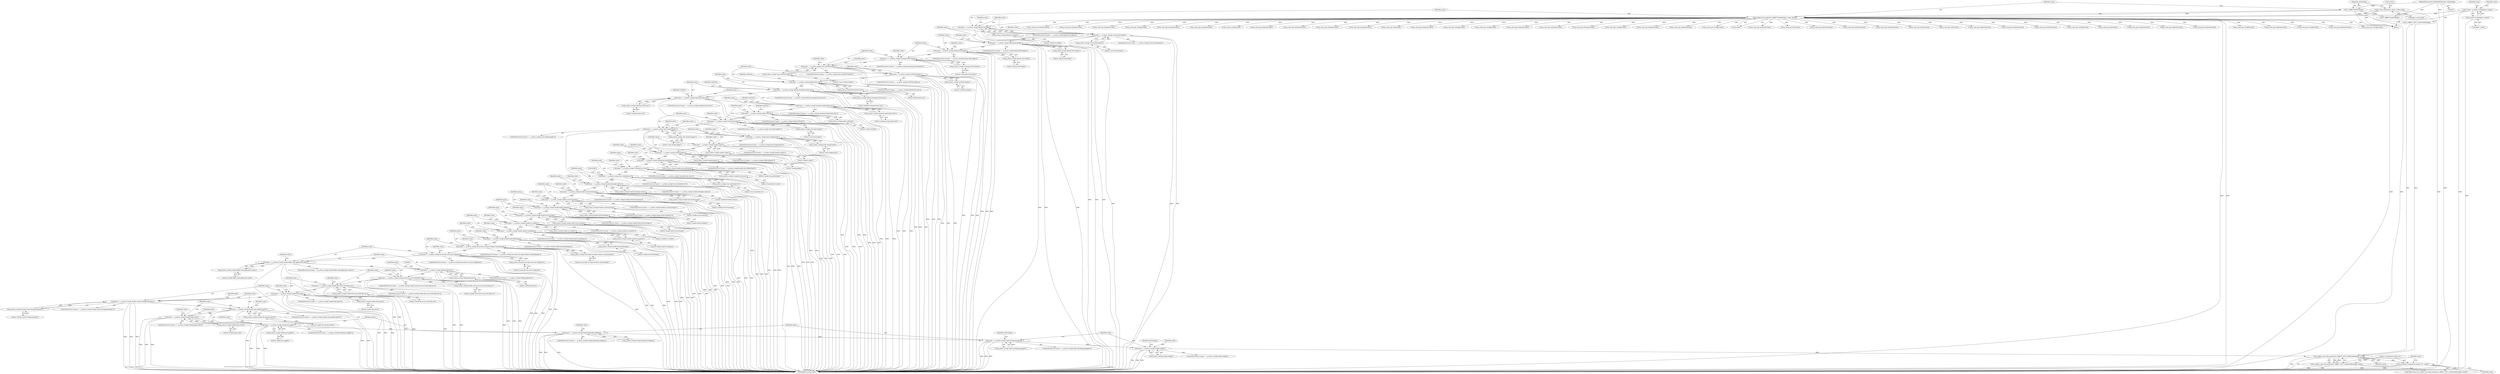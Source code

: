 digraph "0_Chrome_5a2de6455f565783c73e53eae2c8b953e7d48520@pointer" {
"1000533" [label="(Call,name == g_intern_string(\"enable-java-applet\"))"];
"1000523" [label="(Call,name == g_intern_string(\"enable-page-cache\"))"];
"1000513" [label="(Call,name == g_intern_string(\"enable-site-specific-quirks\"))"];
"1000495" [label="(Call,name == g_intern_string(\"tab-key-cycles-through-elements\"))"];
"1000485" [label="(Call,name == g_intern_string(\"enable-dom-paste\"))"];
"1000475" [label="(Call,name == g_intern_string(\"enable-file-access-from-file-uris\"))"];
"1000465" [label="(Call,name == g_intern_string(\"enable-universal-access-from-file-uris\"))"];
"1000453" [label="(Call,name == g_intern_string(\"editing-behavior\"))"];
"1000443" [label="(Call,name == g_intern_string(\"enable-offline-web-application-cache\"))"];
"1000433" [label="(Call,name == g_intern_string(\"javascript-can-access-clipboard\"))"];
"1000423" [label="(Call,name == g_intern_string(\"javascript-can-open-windows-automatically\"))"];
"1000413" [label="(Call,name == g_intern_string(\"enable-frame-flattening\"))"];
"1000403" [label="(Call,name == g_intern_string(\"enable-spatial-navigation\"))"];
"1000393" [label="(Call,name == g_intern_string(\"enable-xss-auditor\"))"];
"1000383" [label="(Call,name == g_intern_string(\"enable-html5-local-storage\"))"];
"1000372" [label="(Call,name == g_intern_string(\"enable-html5-database\"))"];
"1000362" [label="(Call,name == g_intern_string(\"enable-caret-browsing\"))"];
"1000352" [label="(Call,name == g_intern_string(\"enable-private-browsing\"))"];
"1000342" [label="(Call,name == g_intern_string(\"enable-developer-extras\"))"];
"1000330" [label="(Call,name == g_intern_string(\"user-stylesheet-uri\"))"];
"1000320" [label="(Call,name == g_intern_string(\"resizable-text-areas\"))"];
"1000310" [label="(Call,name == g_intern_string(\"enable-dns-prefetching\"))"];
"1000300" [label="(Call,name == g_intern_string(\"enable-plugins\"))"];
"1000290" [label="(Call,name == g_intern_string(\"enable-scripts\"))"];
"1000280" [label="(Call,name == g_intern_string(\"print-backgrounds\"))"];
"1000270" [label="(Call,name == g_intern_string(\"auto-shrink-images\"))"];
"1000260" [label="(Call,name == g_intern_string(\"auto-load-images\"))"];
"1000250" [label="(Call,name == g_intern_string(\"enforce-96-dpi\"))"];
"1000238" [label="(Call,name == g_intern_string(\"minimum-logical-font-size\"))"];
"1000226" [label="(Call,name == g_intern_string(\"minimum-font-size\"))"];
"1000214" [label="(Call,name == g_intern_string(\"default-monospace-font-size\"))"];
"1000202" [label="(Call,name == g_intern_string(\"default-font-size\"))"];
"1000192" [label="(Call,name == g_intern_string(\"serif-font-family\"))"];
"1000182" [label="(Call,name == g_intern_string(\"sans-serif-font-family\"))"];
"1000172" [label="(Call,name == g_intern_string(\"monospace-font-family\"))"];
"1000162" [label="(Call,name == g_intern_string(\"fantasy-font-family\"))"];
"1000152" [label="(Call,name == g_intern_string(\"default-font-family\"))"];
"1000142" [label="(Call,name == g_intern_string(\"cursive-font-family\"))"];
"1000132" [label="(Call,name == g_intern_string(\"default-encoding\"))"];
"1000125" [label="(Call,g_object_get_property(G_OBJECT(webSettings), name, &value))"];
"1000126" [label="(Call,G_OBJECT(webSettings))"];
"1000101" [label="(MethodParameterIn,WebKitWebSettings* webSettings)"];
"1000110" [label="(Call,* name = g_intern_string(pspec->name))"];
"1000112" [label="(Call,g_intern_string(pspec->name))"];
"1000119" [label="(Call,g_value_init(&value, pspec->value_type))"];
"1000134" [label="(Call,g_intern_string(\"default-encoding\"))"];
"1000144" [label="(Call,g_intern_string(\"cursive-font-family\"))"];
"1000154" [label="(Call,g_intern_string(\"default-font-family\"))"];
"1000164" [label="(Call,g_intern_string(\"fantasy-font-family\"))"];
"1000174" [label="(Call,g_intern_string(\"monospace-font-family\"))"];
"1000184" [label="(Call,g_intern_string(\"sans-serif-font-family\"))"];
"1000194" [label="(Call,g_intern_string(\"serif-font-family\"))"];
"1000204" [label="(Call,g_intern_string(\"default-font-size\"))"];
"1000216" [label="(Call,g_intern_string(\"default-monospace-font-size\"))"];
"1000228" [label="(Call,g_intern_string(\"minimum-font-size\"))"];
"1000240" [label="(Call,g_intern_string(\"minimum-logical-font-size\"))"];
"1000252" [label="(Call,g_intern_string(\"enforce-96-dpi\"))"];
"1000262" [label="(Call,g_intern_string(\"auto-load-images\"))"];
"1000272" [label="(Call,g_intern_string(\"auto-shrink-images\"))"];
"1000282" [label="(Call,g_intern_string(\"print-backgrounds\"))"];
"1000292" [label="(Call,g_intern_string(\"enable-scripts\"))"];
"1000302" [label="(Call,g_intern_string(\"enable-plugins\"))"];
"1000312" [label="(Call,g_intern_string(\"enable-dns-prefetching\"))"];
"1000322" [label="(Call,g_intern_string(\"resizable-text-areas\"))"];
"1000332" [label="(Call,g_intern_string(\"user-stylesheet-uri\"))"];
"1000344" [label="(Call,g_intern_string(\"enable-developer-extras\"))"];
"1000354" [label="(Call,g_intern_string(\"enable-private-browsing\"))"];
"1000364" [label="(Call,g_intern_string(\"enable-caret-browsing\"))"];
"1000374" [label="(Call,g_intern_string(\"enable-html5-database\"))"];
"1000385" [label="(Call,g_intern_string(\"enable-html5-local-storage\"))"];
"1000395" [label="(Call,g_intern_string(\"enable-xss-auditor\"))"];
"1000405" [label="(Call,g_intern_string(\"enable-spatial-navigation\"))"];
"1000415" [label="(Call,g_intern_string(\"enable-frame-flattening\"))"];
"1000425" [label="(Call,g_intern_string(\"javascript-can-open-windows-automatically\"))"];
"1000435" [label="(Call,g_intern_string(\"javascript-can-access-clipboard\"))"];
"1000445" [label="(Call,g_intern_string(\"enable-offline-web-application-cache\"))"];
"1000455" [label="(Call,g_intern_string(\"editing-behavior\"))"];
"1000467" [label="(Call,g_intern_string(\"enable-universal-access-from-file-uris\"))"];
"1000477" [label="(Call,g_intern_string(\"enable-file-access-from-file-uris\"))"];
"1000487" [label="(Call,g_intern_string(\"enable-dom-paste\"))"];
"1000497" [label="(Call,g_intern_string(\"tab-key-cycles-through-elements\"))"];
"1000515" [label="(Call,g_intern_string(\"enable-site-specific-quirks\"))"];
"1000525" [label="(Call,g_intern_string(\"enable-page-cache\"))"];
"1000535" [label="(Call,g_intern_string(\"enable-java-applet\"))"];
"1000543" [label="(Call,name == g_intern_string(\"enable-hyperlink-auditing\"))"];
"1000553" [label="(Call,name == g_intern_string(\"spell-checking-languages\"))"];
"1000581" [label="(Call,name == g_intern_string(\"enable-webgl\"))"];
"1000592" [label="(Call,g_object_class_find_property(G_OBJECT_GET_CLASS(webSettings), name))"];
"1000591" [label="(Call,!g_object_class_find_property(G_OBJECT_GET_CLASS(webSettings), name))"];
"1000596" [label="(Call,g_warning(\"Unexpected setting '%s'\", name))"];
"1000227" [label="(Identifier,name)"];
"1000204" [label="(Call,g_intern_string(\"default-font-size\"))"];
"1000133" [label="(Identifier,name)"];
"1000465" [label="(Call,name == g_intern_string(\"enable-universal-access-from-file-uris\"))"];
"1000400" [label="(Identifier,value)"];
"1000576" [label="(Call,g_value_get_string(&value))"];
"1000177" [label="(Call,g_value_get_string(&value))"];
"1000241" [label="(Literal,\"minimum-logical-font-size\")"];
"1000438" [label="(Call,g_value_get_boolean(&value))"];
"1000385" [label="(Call,g_intern_string(\"enable-html5-local-storage\"))"];
"1000388" [label="(Call,g_value_get_boolean(&value))"];
"1000226" [label="(Call,name == g_intern_string(\"minimum-font-size\"))"];
"1000359" [label="(Identifier,value)"];
"1000275" [label="(Call,g_value_get_boolean(&value))"];
"1000137" [label="(Call,g_value_get_string(&value))"];
"1000443" [label="(Call,name == g_intern_string(\"enable-offline-web-application-cache\"))"];
"1000523" [label="(Call,name == g_intern_string(\"enable-page-cache\"))"];
"1000279" [label="(ControlStructure,if (name == g_intern_string(\"print-backgrounds\")))"];
"1000277" [label="(Identifier,value)"];
"1000544" [label="(Identifier,name)"];
"1000420" [label="(Identifier,value)"];
"1000597" [label="(Literal,\"Unexpected setting '%s'\")"];
"1000134" [label="(Call,g_intern_string(\"default-encoding\"))"];
"1000252" [label="(Call,g_intern_string(\"enforce-96-dpi\"))"];
"1000367" [label="(Call,g_value_get_boolean(&value))"];
"1000118" [label="(Identifier,value)"];
"1000416" [label="(Literal,\"enable-frame-flattening\")"];
"1000203" [label="(Identifier,name)"];
"1000492" [label="(Identifier,value)"];
"1000406" [label="(Literal,\"enable-spatial-navigation\")"];
"1000536" [label="(Literal,\"enable-java-applet\")"];
"1000386" [label="(Literal,\"enable-html5-local-storage\")"];
"1000484" [label="(ControlStructure,if (name == g_intern_string(\"enable-dom-paste\")))"];
"1000552" [label="(ControlStructure,if (name == g_intern_string(\"spell-checking-languages\")))"];
"1000357" [label="(Call,g_value_get_boolean(&value))"];
"1000187" [label="(Call,g_value_get_string(&value))"];
"1000250" [label="(Call,name == g_intern_string(\"enforce-96-dpi\"))"];
"1000272" [label="(Call,g_intern_string(\"auto-shrink-images\"))"];
"1000369" [label="(Identifier,value)"];
"1000129" [label="(Call,&value)"];
"1000442" [label="(ControlStructure,if (name == g_intern_string(\"enable-offline-web-application-cache\")))"];
"1000283" [label="(Literal,\"print-backgrounds\")"];
"1000183" [label="(Identifier,name)"];
"1000127" [label="(Identifier,webSettings)"];
"1000364" [label="(Call,g_intern_string(\"enable-caret-browsing\"))"];
"1000472" [label="(Identifier,value)"];
"1000201" [label="(ControlStructure,if (name == g_intern_string(\"default-font-size\")))"];
"1000302" [label="(Call,g_intern_string(\"enable-plugins\"))"];
"1000428" [label="(Call,g_value_get_boolean(&value))"];
"1000498" [label="(Literal,\"tab-key-cycles-through-elements\")"];
"1000213" [label="(ControlStructure,if (name == g_intern_string(\"default-monospace-font-size\")))"];
"1000233" [label="(Call,g_value_get_int(&value))"];
"1000301" [label="(Identifier,name)"];
"1000405" [label="(Call,g_intern_string(\"enable-spatial-navigation\"))"];
"1000548" [label="(Call,g_value_get_boolean(&value))"];
"1000135" [label="(Literal,\"default-encoding\")"];
"1000375" [label="(Literal,\"enable-html5-database\")"];
"1000432" [label="(ControlStructure,if (name == g_intern_string(\"javascript-can-access-clipboard\")))"];
"1000332" [label="(Call,g_intern_string(\"user-stylesheet-uri\"))"];
"1000260" [label="(Call,name == g_intern_string(\"auto-load-images\"))"];
"1000139" [label="(Identifier,value)"];
"1000553" [label="(Call,name == g_intern_string(\"spell-checking-languages\"))"];
"1000371" [label="(ControlStructure,if (name == g_intern_string(\"enable-html5-database\")))"];
"1000175" [label="(Literal,\"monospace-font-family\")"];
"1000497" [label="(Call,g_intern_string(\"tab-key-cycles-through-elements\"))"];
"1000362" [label="(Call,name == g_intern_string(\"enable-caret-browsing\"))"];
"1000456" [label="(Literal,\"editing-behavior\")"];
"1000312" [label="(Call,g_intern_string(\"enable-dns-prefetching\"))"];
"1000450" [label="(Identifier,value)"];
"1000297" [label="(Identifier,value)"];
"1000132" [label="(Call,name == g_intern_string(\"default-encoding\"))"];
"1000325" [label="(Call,g_value_get_boolean(&value))"];
"1000434" [label="(Identifier,name)"];
"1000225" [label="(ControlStructure,if (name == g_intern_string(\"minimum-font-size\")))"];
"1000470" [label="(Call,g_value_get_boolean(&value))"];
"1000172" [label="(Call,name == g_intern_string(\"monospace-font-family\"))"];
"1000355" [label="(Literal,\"enable-private-browsing\")"];
"1000426" [label="(Literal,\"javascript-can-open-windows-automatically\")"];
"1000404" [label="(Identifier,name)"];
"1000486" [label="(Identifier,name)"];
"1000322" [label="(Call,g_intern_string(\"resizable-text-areas\"))"];
"1000181" [label="(ControlStructure,if (name == g_intern_string(\"sans-serif-font-family\")))"];
"1000270" [label="(Call,name == g_intern_string(\"auto-shrink-images\"))"];
"1000179" [label="(Identifier,value)"];
"1000131" [label="(ControlStructure,if (name == g_intern_string(\"default-encoding\")))"];
"1000185" [label="(Literal,\"sans-serif-font-family\")"];
"1000199" [label="(Identifier,value)"];
"1000594" [label="(Identifier,webSettings)"];
"1000423" [label="(Call,name == g_intern_string(\"javascript-can-open-windows-automatically\"))"];
"1000460" [label="(Call,g_value_get_enum(&value))"];
"1000165" [label="(Literal,\"fantasy-font-family\")"];
"1000209" [label="(Call,g_value_get_int(&value))"];
"1000560" [label="(Call,G_OBJECT(webSettings))"];
"1000361" [label="(ControlStructure,if (name == g_intern_string(\"enable-caret-browsing\")))"];
"1000520" [label="(Identifier,value)"];
"1000173" [label="(Identifier,name)"];
"1000330" [label="(Call,name == g_intern_string(\"user-stylesheet-uri\"))"];
"1000299" [label="(ControlStructure,if (name == g_intern_string(\"enable-plugins\")))"];
"1000496" [label="(Identifier,name)"];
"1000194" [label="(Call,g_intern_string(\"serif-font-family\"))"];
"1000336" [label="(Call,KURL())"];
"1000526" [label="(Literal,\"enable-page-cache\")"];
"1000596" [label="(Call,g_warning(\"Unexpected setting '%s'\", name))"];
"1000265" [label="(Call,g_value_get_boolean(&value))"];
"1000592" [label="(Call,g_object_class_find_property(G_OBJECT_GET_CLASS(webSettings), name))"];
"1000524" [label="(Identifier,name)"];
"1000329" [label="(ControlStructure,if (name == g_intern_string(\"user-stylesheet-uri\")))"];
"1000554" [label="(Identifier,name)"];
"1000542" [label="(ControlStructure,if (name == g_intern_string(\"enable-hyperlink-auditing\")))"];
"1000480" [label="(Call,g_value_get_boolean(&value))"];
"1000152" [label="(Call,name == g_intern_string(\"default-font-family\"))"];
"1000253" [label="(Literal,\"enforce-96-dpi\")"];
"1000513" [label="(Call,name == g_intern_string(\"enable-site-specific-quirks\"))"];
"1000424" [label="(Identifier,name)"];
"1000433" [label="(Call,name == g_intern_string(\"javascript-can-access-clipboard\"))"];
"1000119" [label="(Call,g_value_init(&value, pspec->value_type))"];
"1000333" [label="(Literal,\"user-stylesheet-uri\")"];
"1000159" [label="(Identifier,value)"];
"1000191" [label="(ControlStructure,if (name == g_intern_string(\"serif-font-family\")))"];
"1000261" [label="(Identifier,name)"];
"1000120" [label="(Call,&value)"];
"1000162" [label="(Call,name == g_intern_string(\"fantasy-font-family\"))"];
"1000595" [label="(Identifier,name)"];
"1000327" [label="(Identifier,value)"];
"1000485" [label="(Call,name == g_intern_string(\"enable-dom-paste\"))"];
"1000418" [label="(Call,g_value_get_boolean(&value))"];
"1000157" [label="(Call,g_value_get_string(&value))"];
"1000415" [label="(Call,g_intern_string(\"enable-frame-flattening\"))"];
"1000392" [label="(ControlStructure,if (name == g_intern_string(\"enable-xss-auditor\")))"];
"1000341" [label="(ControlStructure,if (name == g_intern_string(\"enable-developer-extras\")))"];
"1000410" [label="(Identifier,value)"];
"1000144" [label="(Call,g_intern_string(\"cursive-font-family\"))"];
"1000217" [label="(Literal,\"default-monospace-font-size\")"];
"1000229" [label="(Literal,\"minimum-font-size\")"];
"1000259" [label="(ControlStructure,if (name == g_intern_string(\"auto-load-images\")))"];
"1000345" [label="(Literal,\"enable-developer-extras\")"];
"1000550" [label="(Identifier,value)"];
"1000588" [label="(Identifier,value)"];
"1000189" [label="(Identifier,value)"];
"1000555" [label="(Call,g_intern_string(\"spell-checking-languages\"))"];
"1000382" [label="(ControlStructure,if (name == g_intern_string(\"enable-html5-local-storage\")))"];
"1000384" [label="(Identifier,name)"];
"1000323" [label="(Literal,\"resizable-text-areas\")"];
"1000352" [label="(Call,name == g_intern_string(\"enable-private-browsing\"))"];
"1000245" [label="(Call,g_value_get_int(&value))"];
"1000446" [label="(Literal,\"enable-offline-web-application-cache\")"];
"1000282" [label="(Call,g_intern_string(\"print-backgrounds\"))"];
"1000228" [label="(Call,g_intern_string(\"minimum-font-size\"))"];
"1000530" [label="(Identifier,value)"];
"1000153" [label="(Identifier,name)"];
"1000300" [label="(Call,name == g_intern_string(\"enable-plugins\"))"];
"1000287" [label="(Identifier,value)"];
"1000303" [label="(Literal,\"enable-plugins\")"];
"1000412" [label="(ControlStructure,if (name == g_intern_string(\"enable-frame-flattening\")))"];
"1000232" [label="(Identifier,webView)"];
"1000543" [label="(Call,name == g_intern_string(\"enable-hyperlink-auditing\"))"];
"1000154" [label="(Call,g_intern_string(\"default-font-family\"))"];
"1000396" [label="(Literal,\"enable-xss-auditor\")"];
"1000561" [label="(Identifier,webSettings)"];
"1000448" [label="(Call,g_value_get_boolean(&value))"];
"1000305" [label="(Call,g_value_get_boolean(&value))"];
"1000216" [label="(Call,g_intern_string(\"default-monospace-font-size\"))"];
"1000474" [label="(ControlStructure,if (name == g_intern_string(\"enable-file-access-from-file-uris\")))"];
"1000444" [label="(Identifier,name)"];
"1000393" [label="(Call,name == g_intern_string(\"enable-xss-auditor\"))"];
"1000586" [label="(Call,g_value_get_boolean(&value))"];
"1000582" [label="(Identifier,name)"];
"1000540" [label="(Identifier,value)"];
"1000104" [label="(Block,)"];
"1000151" [label="(ControlStructure,if (name == g_intern_string(\"default-font-family\")))"];
"1000169" [label="(Identifier,value)"];
"1000263" [label="(Literal,\"auto-load-images\")"];
"1000143" [label="(Identifier,name)"];
"1000161" [label="(ControlStructure,if (name == g_intern_string(\"fantasy-font-family\")))"];
"1000532" [label="(ControlStructure,if (name == g_intern_string(\"enable-java-applet\")))"];
"1000452" [label="(ControlStructure,if (name == g_intern_string(\"editing-behavior\")))"];
"1000440" [label="(Identifier,value)"];
"1000267" [label="(Identifier,value)"];
"1000455" [label="(Call,g_intern_string(\"editing-behavior\"))"];
"1000488" [label="(Literal,\"enable-dom-paste\")"];
"1000535" [label="(Call,g_intern_string(\"enable-java-applet\"))"];
"1000476" [label="(Identifier,name)"];
"1000291" [label="(Identifier,name)"];
"1000285" [label="(Call,g_value_get_boolean(&value))"];
"1000141" [label="(ControlStructure,if (name == g_intern_string(\"cursive-font-family\")))"];
"1000184" [label="(Call,g_intern_string(\"sans-serif-font-family\"))"];
"1000525" [label="(Call,g_intern_string(\"enable-page-cache\"))"];
"1000435" [label="(Call,g_intern_string(\"javascript-can-access-clipboard\"))"];
"1000383" [label="(Call,name == g_intern_string(\"enable-html5-local-storage\"))"];
"1000342" [label="(Call,name == g_intern_string(\"enable-developer-extras\"))"];
"1000343" [label="(Identifier,name)"];
"1000309" [label="(ControlStructure,if (name == g_intern_string(\"enable-dns-prefetching\")))"];
"1000155" [label="(Literal,\"default-font-family\")"];
"1000195" [label="(Literal,\"serif-font-family\")"];
"1000583" [label="(Call,g_intern_string(\"enable-webgl\"))"];
"1000380" [label="(Identifier,value)"];
"1000534" [label="(Identifier,name)"];
"1000337" [label="(Call,g_value_get_string(&value))"];
"1000292" [label="(Call,g_intern_string(\"enable-scripts\"))"];
"1000142" [label="(Call,name == g_intern_string(\"cursive-font-family\"))"];
"1000110" [label="(Call,* name = g_intern_string(pspec->name))"];
"1000269" [label="(ControlStructure,if (name == g_intern_string(\"auto-shrink-images\")))"];
"1000315" [label="(Call,g_value_get_boolean(&value))"];
"1000344" [label="(Call,g_intern_string(\"enable-developer-extras\"))"];
"1000240" [label="(Call,g_intern_string(\"minimum-logical-font-size\"))"];
"1000475" [label="(Call,name == g_intern_string(\"enable-file-access-from-file-uris\"))"];
"1000126" [label="(Call,G_OBJECT(webSettings))"];
"1000197" [label="(Call,g_value_get_string(&value))"];
"1000374" [label="(Call,g_intern_string(\"enable-html5-database\"))"];
"1000468" [label="(Literal,\"enable-universal-access-from-file-uris\")"];
"1000363" [label="(Identifier,name)"];
"1000244" [label="(Identifier,webView)"];
"1000478" [label="(Literal,\"enable-file-access-from-file-uris\")"];
"1000351" [label="(ControlStructure,if (name == g_intern_string(\"enable-private-browsing\")))"];
"1000290" [label="(Call,name == g_intern_string(\"enable-scripts\"))"];
"1000112" [label="(Call,g_intern_string(pspec->name))"];
"1000101" [label="(MethodParameterIn,WebKitWebSettings* webSettings)"];
"1000494" [label="(ControlStructure,if (name == g_intern_string(\"tab-key-cycles-through-elements\")))"];
"1000522" [label="(ControlStructure,if (name == g_intern_string(\"enable-page-cache\")))"];
"1000490" [label="(Call,g_value_get_boolean(&value))"];
"1000516" [label="(Literal,\"enable-site-specific-quirks\")"];
"1000518" [label="(Call,g_value_get_boolean(&value))"];
"1000502" [label="(Identifier,page)"];
"1000349" [label="(Identifier,value)"];
"1000271" [label="(Identifier,name)"];
"1000238" [label="(Call,name == g_intern_string(\"minimum-logical-font-size\"))"];
"1000163" [label="(Identifier,name)"];
"1000149" [label="(Identifier,value)"];
"1000538" [label="(Call,g_value_get_boolean(&value))"];
"1000293" [label="(Literal,\"enable-scripts\")"];
"1000445" [label="(Call,g_intern_string(\"enable-offline-web-application-cache\"))"];
"1000545" [label="(Call,g_intern_string(\"enable-hyperlink-auditing\"))"];
"1000365" [label="(Literal,\"enable-caret-browsing\")"];
"1000122" [label="(Call,pspec->value_type)"];
"1000467" [label="(Call,g_intern_string(\"enable-universal-access-from-file-uris\"))"];
"1000495" [label="(Call,name == g_intern_string(\"tab-key-cycles-through-elements\"))"];
"1000394" [label="(Identifier,name)"];
"1000147" [label="(Call,g_value_get_string(&value))"];
"1000602" [label="(MethodReturn,static void)"];
"1000193" [label="(Identifier,name)"];
"1000591" [label="(Call,!g_object_class_find_property(G_OBJECT_GET_CLASS(webSettings), name))"];
"1000590" [label="(ControlStructure,if (!g_object_class_find_property(G_OBJECT_GET_CLASS(webSettings), name)))"];
"1000512" [label="(ControlStructure,if (name == g_intern_string(\"enable-site-specific-quirks\")))"];
"1000320" [label="(Call,name == g_intern_string(\"resizable-text-areas\"))"];
"1000414" [label="(Identifier,name)"];
"1000262" [label="(Call,g_intern_string(\"auto-load-images\"))"];
"1000347" [label="(Call,g_value_get_boolean(&value))"];
"1000464" [label="(ControlStructure,if (name == g_intern_string(\"enable-universal-access-from-file-uris\")))"];
"1000580" [label="(ControlStructure,if (name == g_intern_string(\"enable-webgl\")))"];
"1000192" [label="(Call,name == g_intern_string(\"serif-font-family\"))"];
"1000289" [label="(ControlStructure,if (name == g_intern_string(\"enable-scripts\")))"];
"1000239" [label="(Identifier,name)"];
"1000477" [label="(Call,g_intern_string(\"enable-file-access-from-file-uris\"))"];
"1000280" [label="(Call,name == g_intern_string(\"print-backgrounds\"))"];
"1000128" [label="(Identifier,name)"];
"1000378" [label="(Call,g_value_get_boolean(&value))"];
"1000599" [label="(Call,g_value_unset(&value))"];
"1000321" [label="(Identifier,name)"];
"1000372" [label="(Call,name == g_intern_string(\"enable-html5-database\"))"];
"1000598" [label="(Identifier,name)"];
"1000220" [label="(Identifier,webView)"];
"1000454" [label="(Identifier,name)"];
"1000313" [label="(Literal,\"enable-dns-prefetching\")"];
"1000436" [label="(Literal,\"javascript-can-access-clipboard\")"];
"1000581" [label="(Call,name == g_intern_string(\"enable-webgl\"))"];
"1000390" [label="(Identifier,value)"];
"1000295" [label="(Call,g_value_get_boolean(&value))"];
"1000125" [label="(Call,g_object_get_property(G_OBJECT(webSettings), name, &value))"];
"1000354" [label="(Call,g_intern_string(\"enable-private-browsing\"))"];
"1000182" [label="(Call,name == g_intern_string(\"sans-serif-font-family\"))"];
"1000174" [label="(Call,g_intern_string(\"monospace-font-family\"))"];
"1000514" [label="(Identifier,name)"];
"1000164" [label="(Call,g_intern_string(\"fantasy-font-family\"))"];
"1000251" [label="(Identifier,name)"];
"1000508" [label="(Call,g_value_get_boolean(&value))"];
"1000453" [label="(Call,name == g_intern_string(\"editing-behavior\"))"];
"1000256" [label="(Identifier,webView)"];
"1000145" [label="(Literal,\"cursive-font-family\")"];
"1000171" [label="(ControlStructure,if (name == g_intern_string(\"monospace-font-family\")))"];
"1000408" [label="(Call,g_value_get_boolean(&value))"];
"1000311" [label="(Identifier,name)"];
"1000395" [label="(Call,g_intern_string(\"enable-xss-auditor\"))"];
"1000214" [label="(Call,name == g_intern_string(\"default-monospace-font-size\"))"];
"1000281" [label="(Identifier,name)"];
"1000205" [label="(Literal,\"default-font-size\")"];
"1000402" [label="(ControlStructure,if (name == g_intern_string(\"enable-spatial-navigation\")))"];
"1000601" [label="(Identifier,value)"];
"1000487" [label="(Call,g_intern_string(\"enable-dom-paste\"))"];
"1000466" [label="(Identifier,name)"];
"1000515" [label="(Call,g_intern_string(\"enable-site-specific-quirks\"))"];
"1000249" [label="(ControlStructure,if (name == g_intern_string(\"enforce-96-dpi\")))"];
"1000593" [label="(Call,G_OBJECT_GET_CLASS(webSettings))"];
"1000413" [label="(Call,name == g_intern_string(\"enable-frame-flattening\"))"];
"1000273" [label="(Literal,\"auto-shrink-images\")"];
"1000528" [label="(Call,g_value_get_boolean(&value))"];
"1000111" [label="(Identifier,name)"];
"1000425" [label="(Call,g_intern_string(\"javascript-can-open-windows-automatically\"))"];
"1000221" [label="(Call,g_value_get_int(&value))"];
"1000373" [label="(Identifier,name)"];
"1000215" [label="(Identifier,name)"];
"1000237" [label="(ControlStructure,if (name == g_intern_string(\"minimum-logical-font-size\")))"];
"1000331" [label="(Identifier,name)"];
"1000482" [label="(Identifier,value)"];
"1000319" [label="(ControlStructure,if (name == g_intern_string(\"resizable-text-areas\")))"];
"1000113" [label="(Call,pspec->name)"];
"1000430" [label="(Identifier,value)"];
"1000398" [label="(Call,g_value_get_boolean(&value))"];
"1000317" [label="(Identifier,value)"];
"1000422" [label="(ControlStructure,if (name == g_intern_string(\"javascript-can-open-windows-automatically\")))"];
"1000208" [label="(Identifier,webView)"];
"1000353" [label="(Identifier,name)"];
"1000307" [label="(Identifier,value)"];
"1000202" [label="(Call,name == g_intern_string(\"default-font-size\"))"];
"1000167" [label="(Call,g_value_get_string(&value))"];
"1000403" [label="(Call,name == g_intern_string(\"enable-spatial-navigation\"))"];
"1000310" [label="(Call,name == g_intern_string(\"enable-dns-prefetching\"))"];
"1000533" [label="(Call,name == g_intern_string(\"enable-java-applet\"))"];
"1000533" -> "1000532"  [label="AST: "];
"1000533" -> "1000535"  [label="CFG: "];
"1000534" -> "1000533"  [label="AST: "];
"1000535" -> "1000533"  [label="AST: "];
"1000540" -> "1000533"  [label="CFG: "];
"1000544" -> "1000533"  [label="CFG: "];
"1000533" -> "1000602"  [label="DDG: "];
"1000533" -> "1000602"  [label="DDG: "];
"1000533" -> "1000602"  [label="DDG: "];
"1000523" -> "1000533"  [label="DDG: "];
"1000535" -> "1000533"  [label="DDG: "];
"1000533" -> "1000543"  [label="DDG: "];
"1000523" -> "1000522"  [label="AST: "];
"1000523" -> "1000525"  [label="CFG: "];
"1000524" -> "1000523"  [label="AST: "];
"1000525" -> "1000523"  [label="AST: "];
"1000530" -> "1000523"  [label="CFG: "];
"1000534" -> "1000523"  [label="CFG: "];
"1000523" -> "1000602"  [label="DDG: "];
"1000523" -> "1000602"  [label="DDG: "];
"1000523" -> "1000602"  [label="DDG: "];
"1000513" -> "1000523"  [label="DDG: "];
"1000525" -> "1000523"  [label="DDG: "];
"1000513" -> "1000512"  [label="AST: "];
"1000513" -> "1000515"  [label="CFG: "];
"1000514" -> "1000513"  [label="AST: "];
"1000515" -> "1000513"  [label="AST: "];
"1000520" -> "1000513"  [label="CFG: "];
"1000524" -> "1000513"  [label="CFG: "];
"1000513" -> "1000602"  [label="DDG: "];
"1000513" -> "1000602"  [label="DDG: "];
"1000513" -> "1000602"  [label="DDG: "];
"1000495" -> "1000513"  [label="DDG: "];
"1000515" -> "1000513"  [label="DDG: "];
"1000495" -> "1000494"  [label="AST: "];
"1000495" -> "1000497"  [label="CFG: "];
"1000496" -> "1000495"  [label="AST: "];
"1000497" -> "1000495"  [label="AST: "];
"1000502" -> "1000495"  [label="CFG: "];
"1000514" -> "1000495"  [label="CFG: "];
"1000495" -> "1000602"  [label="DDG: "];
"1000495" -> "1000602"  [label="DDG: "];
"1000495" -> "1000602"  [label="DDG: "];
"1000485" -> "1000495"  [label="DDG: "];
"1000497" -> "1000495"  [label="DDG: "];
"1000485" -> "1000484"  [label="AST: "];
"1000485" -> "1000487"  [label="CFG: "];
"1000486" -> "1000485"  [label="AST: "];
"1000487" -> "1000485"  [label="AST: "];
"1000492" -> "1000485"  [label="CFG: "];
"1000496" -> "1000485"  [label="CFG: "];
"1000485" -> "1000602"  [label="DDG: "];
"1000485" -> "1000602"  [label="DDG: "];
"1000485" -> "1000602"  [label="DDG: "];
"1000475" -> "1000485"  [label="DDG: "];
"1000487" -> "1000485"  [label="DDG: "];
"1000475" -> "1000474"  [label="AST: "];
"1000475" -> "1000477"  [label="CFG: "];
"1000476" -> "1000475"  [label="AST: "];
"1000477" -> "1000475"  [label="AST: "];
"1000482" -> "1000475"  [label="CFG: "];
"1000486" -> "1000475"  [label="CFG: "];
"1000475" -> "1000602"  [label="DDG: "];
"1000475" -> "1000602"  [label="DDG: "];
"1000475" -> "1000602"  [label="DDG: "];
"1000465" -> "1000475"  [label="DDG: "];
"1000477" -> "1000475"  [label="DDG: "];
"1000465" -> "1000464"  [label="AST: "];
"1000465" -> "1000467"  [label="CFG: "];
"1000466" -> "1000465"  [label="AST: "];
"1000467" -> "1000465"  [label="AST: "];
"1000472" -> "1000465"  [label="CFG: "];
"1000476" -> "1000465"  [label="CFG: "];
"1000465" -> "1000602"  [label="DDG: "];
"1000465" -> "1000602"  [label="DDG: "];
"1000465" -> "1000602"  [label="DDG: "];
"1000453" -> "1000465"  [label="DDG: "];
"1000467" -> "1000465"  [label="DDG: "];
"1000453" -> "1000452"  [label="AST: "];
"1000453" -> "1000455"  [label="CFG: "];
"1000454" -> "1000453"  [label="AST: "];
"1000455" -> "1000453"  [label="AST: "];
"1000459" -> "1000453"  [label="CFG: "];
"1000466" -> "1000453"  [label="CFG: "];
"1000453" -> "1000602"  [label="DDG: "];
"1000453" -> "1000602"  [label="DDG: "];
"1000453" -> "1000602"  [label="DDG: "];
"1000443" -> "1000453"  [label="DDG: "];
"1000455" -> "1000453"  [label="DDG: "];
"1000443" -> "1000442"  [label="AST: "];
"1000443" -> "1000445"  [label="CFG: "];
"1000444" -> "1000443"  [label="AST: "];
"1000445" -> "1000443"  [label="AST: "];
"1000450" -> "1000443"  [label="CFG: "];
"1000454" -> "1000443"  [label="CFG: "];
"1000443" -> "1000602"  [label="DDG: "];
"1000443" -> "1000602"  [label="DDG: "];
"1000443" -> "1000602"  [label="DDG: "];
"1000433" -> "1000443"  [label="DDG: "];
"1000445" -> "1000443"  [label="DDG: "];
"1000433" -> "1000432"  [label="AST: "];
"1000433" -> "1000435"  [label="CFG: "];
"1000434" -> "1000433"  [label="AST: "];
"1000435" -> "1000433"  [label="AST: "];
"1000440" -> "1000433"  [label="CFG: "];
"1000444" -> "1000433"  [label="CFG: "];
"1000433" -> "1000602"  [label="DDG: "];
"1000433" -> "1000602"  [label="DDG: "];
"1000433" -> "1000602"  [label="DDG: "];
"1000423" -> "1000433"  [label="DDG: "];
"1000435" -> "1000433"  [label="DDG: "];
"1000423" -> "1000422"  [label="AST: "];
"1000423" -> "1000425"  [label="CFG: "];
"1000424" -> "1000423"  [label="AST: "];
"1000425" -> "1000423"  [label="AST: "];
"1000430" -> "1000423"  [label="CFG: "];
"1000434" -> "1000423"  [label="CFG: "];
"1000423" -> "1000602"  [label="DDG: "];
"1000423" -> "1000602"  [label="DDG: "];
"1000423" -> "1000602"  [label="DDG: "];
"1000413" -> "1000423"  [label="DDG: "];
"1000425" -> "1000423"  [label="DDG: "];
"1000413" -> "1000412"  [label="AST: "];
"1000413" -> "1000415"  [label="CFG: "];
"1000414" -> "1000413"  [label="AST: "];
"1000415" -> "1000413"  [label="AST: "];
"1000420" -> "1000413"  [label="CFG: "];
"1000424" -> "1000413"  [label="CFG: "];
"1000413" -> "1000602"  [label="DDG: "];
"1000413" -> "1000602"  [label="DDG: "];
"1000413" -> "1000602"  [label="DDG: "];
"1000403" -> "1000413"  [label="DDG: "];
"1000415" -> "1000413"  [label="DDG: "];
"1000403" -> "1000402"  [label="AST: "];
"1000403" -> "1000405"  [label="CFG: "];
"1000404" -> "1000403"  [label="AST: "];
"1000405" -> "1000403"  [label="AST: "];
"1000410" -> "1000403"  [label="CFG: "];
"1000414" -> "1000403"  [label="CFG: "];
"1000403" -> "1000602"  [label="DDG: "];
"1000403" -> "1000602"  [label="DDG: "];
"1000403" -> "1000602"  [label="DDG: "];
"1000393" -> "1000403"  [label="DDG: "];
"1000405" -> "1000403"  [label="DDG: "];
"1000393" -> "1000392"  [label="AST: "];
"1000393" -> "1000395"  [label="CFG: "];
"1000394" -> "1000393"  [label="AST: "];
"1000395" -> "1000393"  [label="AST: "];
"1000400" -> "1000393"  [label="CFG: "];
"1000404" -> "1000393"  [label="CFG: "];
"1000393" -> "1000602"  [label="DDG: "];
"1000393" -> "1000602"  [label="DDG: "];
"1000393" -> "1000602"  [label="DDG: "];
"1000383" -> "1000393"  [label="DDG: "];
"1000395" -> "1000393"  [label="DDG: "];
"1000383" -> "1000382"  [label="AST: "];
"1000383" -> "1000385"  [label="CFG: "];
"1000384" -> "1000383"  [label="AST: "];
"1000385" -> "1000383"  [label="AST: "];
"1000390" -> "1000383"  [label="CFG: "];
"1000394" -> "1000383"  [label="CFG: "];
"1000383" -> "1000602"  [label="DDG: "];
"1000383" -> "1000602"  [label="DDG: "];
"1000383" -> "1000602"  [label="DDG: "];
"1000372" -> "1000383"  [label="DDG: "];
"1000385" -> "1000383"  [label="DDG: "];
"1000372" -> "1000371"  [label="AST: "];
"1000372" -> "1000374"  [label="CFG: "];
"1000373" -> "1000372"  [label="AST: "];
"1000374" -> "1000372"  [label="AST: "];
"1000380" -> "1000372"  [label="CFG: "];
"1000384" -> "1000372"  [label="CFG: "];
"1000372" -> "1000602"  [label="DDG: "];
"1000372" -> "1000602"  [label="DDG: "];
"1000372" -> "1000602"  [label="DDG: "];
"1000362" -> "1000372"  [label="DDG: "];
"1000374" -> "1000372"  [label="DDG: "];
"1000362" -> "1000361"  [label="AST: "];
"1000362" -> "1000364"  [label="CFG: "];
"1000363" -> "1000362"  [label="AST: "];
"1000364" -> "1000362"  [label="AST: "];
"1000369" -> "1000362"  [label="CFG: "];
"1000373" -> "1000362"  [label="CFG: "];
"1000362" -> "1000602"  [label="DDG: "];
"1000362" -> "1000602"  [label="DDG: "];
"1000362" -> "1000602"  [label="DDG: "];
"1000352" -> "1000362"  [label="DDG: "];
"1000364" -> "1000362"  [label="DDG: "];
"1000352" -> "1000351"  [label="AST: "];
"1000352" -> "1000354"  [label="CFG: "];
"1000353" -> "1000352"  [label="AST: "];
"1000354" -> "1000352"  [label="AST: "];
"1000359" -> "1000352"  [label="CFG: "];
"1000363" -> "1000352"  [label="CFG: "];
"1000352" -> "1000602"  [label="DDG: "];
"1000352" -> "1000602"  [label="DDG: "];
"1000352" -> "1000602"  [label="DDG: "];
"1000342" -> "1000352"  [label="DDG: "];
"1000354" -> "1000352"  [label="DDG: "];
"1000342" -> "1000341"  [label="AST: "];
"1000342" -> "1000344"  [label="CFG: "];
"1000343" -> "1000342"  [label="AST: "];
"1000344" -> "1000342"  [label="AST: "];
"1000349" -> "1000342"  [label="CFG: "];
"1000353" -> "1000342"  [label="CFG: "];
"1000342" -> "1000602"  [label="DDG: "];
"1000342" -> "1000602"  [label="DDG: "];
"1000342" -> "1000602"  [label="DDG: "];
"1000330" -> "1000342"  [label="DDG: "];
"1000344" -> "1000342"  [label="DDG: "];
"1000330" -> "1000329"  [label="AST: "];
"1000330" -> "1000332"  [label="CFG: "];
"1000331" -> "1000330"  [label="AST: "];
"1000332" -> "1000330"  [label="AST: "];
"1000336" -> "1000330"  [label="CFG: "];
"1000343" -> "1000330"  [label="CFG: "];
"1000330" -> "1000602"  [label="DDG: "];
"1000330" -> "1000602"  [label="DDG: "];
"1000330" -> "1000602"  [label="DDG: "];
"1000320" -> "1000330"  [label="DDG: "];
"1000332" -> "1000330"  [label="DDG: "];
"1000320" -> "1000319"  [label="AST: "];
"1000320" -> "1000322"  [label="CFG: "];
"1000321" -> "1000320"  [label="AST: "];
"1000322" -> "1000320"  [label="AST: "];
"1000327" -> "1000320"  [label="CFG: "];
"1000331" -> "1000320"  [label="CFG: "];
"1000320" -> "1000602"  [label="DDG: "];
"1000320" -> "1000602"  [label="DDG: "];
"1000320" -> "1000602"  [label="DDG: "];
"1000310" -> "1000320"  [label="DDG: "];
"1000322" -> "1000320"  [label="DDG: "];
"1000310" -> "1000309"  [label="AST: "];
"1000310" -> "1000312"  [label="CFG: "];
"1000311" -> "1000310"  [label="AST: "];
"1000312" -> "1000310"  [label="AST: "];
"1000317" -> "1000310"  [label="CFG: "];
"1000321" -> "1000310"  [label="CFG: "];
"1000310" -> "1000602"  [label="DDG: "];
"1000310" -> "1000602"  [label="DDG: "];
"1000310" -> "1000602"  [label="DDG: "];
"1000300" -> "1000310"  [label="DDG: "];
"1000312" -> "1000310"  [label="DDG: "];
"1000300" -> "1000299"  [label="AST: "];
"1000300" -> "1000302"  [label="CFG: "];
"1000301" -> "1000300"  [label="AST: "];
"1000302" -> "1000300"  [label="AST: "];
"1000307" -> "1000300"  [label="CFG: "];
"1000311" -> "1000300"  [label="CFG: "];
"1000300" -> "1000602"  [label="DDG: "];
"1000300" -> "1000602"  [label="DDG: "];
"1000300" -> "1000602"  [label="DDG: "];
"1000290" -> "1000300"  [label="DDG: "];
"1000302" -> "1000300"  [label="DDG: "];
"1000290" -> "1000289"  [label="AST: "];
"1000290" -> "1000292"  [label="CFG: "];
"1000291" -> "1000290"  [label="AST: "];
"1000292" -> "1000290"  [label="AST: "];
"1000297" -> "1000290"  [label="CFG: "];
"1000301" -> "1000290"  [label="CFG: "];
"1000290" -> "1000602"  [label="DDG: "];
"1000290" -> "1000602"  [label="DDG: "];
"1000290" -> "1000602"  [label="DDG: "];
"1000280" -> "1000290"  [label="DDG: "];
"1000292" -> "1000290"  [label="DDG: "];
"1000280" -> "1000279"  [label="AST: "];
"1000280" -> "1000282"  [label="CFG: "];
"1000281" -> "1000280"  [label="AST: "];
"1000282" -> "1000280"  [label="AST: "];
"1000287" -> "1000280"  [label="CFG: "];
"1000291" -> "1000280"  [label="CFG: "];
"1000280" -> "1000602"  [label="DDG: "];
"1000280" -> "1000602"  [label="DDG: "];
"1000280" -> "1000602"  [label="DDG: "];
"1000270" -> "1000280"  [label="DDG: "];
"1000282" -> "1000280"  [label="DDG: "];
"1000270" -> "1000269"  [label="AST: "];
"1000270" -> "1000272"  [label="CFG: "];
"1000271" -> "1000270"  [label="AST: "];
"1000272" -> "1000270"  [label="AST: "];
"1000277" -> "1000270"  [label="CFG: "];
"1000281" -> "1000270"  [label="CFG: "];
"1000270" -> "1000602"  [label="DDG: "];
"1000270" -> "1000602"  [label="DDG: "];
"1000270" -> "1000602"  [label="DDG: "];
"1000260" -> "1000270"  [label="DDG: "];
"1000272" -> "1000270"  [label="DDG: "];
"1000260" -> "1000259"  [label="AST: "];
"1000260" -> "1000262"  [label="CFG: "];
"1000261" -> "1000260"  [label="AST: "];
"1000262" -> "1000260"  [label="AST: "];
"1000267" -> "1000260"  [label="CFG: "];
"1000271" -> "1000260"  [label="CFG: "];
"1000260" -> "1000602"  [label="DDG: "];
"1000260" -> "1000602"  [label="DDG: "];
"1000260" -> "1000602"  [label="DDG: "];
"1000250" -> "1000260"  [label="DDG: "];
"1000262" -> "1000260"  [label="DDG: "];
"1000250" -> "1000249"  [label="AST: "];
"1000250" -> "1000252"  [label="CFG: "];
"1000251" -> "1000250"  [label="AST: "];
"1000252" -> "1000250"  [label="AST: "];
"1000256" -> "1000250"  [label="CFG: "];
"1000261" -> "1000250"  [label="CFG: "];
"1000250" -> "1000602"  [label="DDG: "];
"1000250" -> "1000602"  [label="DDG: "];
"1000250" -> "1000602"  [label="DDG: "];
"1000238" -> "1000250"  [label="DDG: "];
"1000252" -> "1000250"  [label="DDG: "];
"1000238" -> "1000237"  [label="AST: "];
"1000238" -> "1000240"  [label="CFG: "];
"1000239" -> "1000238"  [label="AST: "];
"1000240" -> "1000238"  [label="AST: "];
"1000244" -> "1000238"  [label="CFG: "];
"1000251" -> "1000238"  [label="CFG: "];
"1000238" -> "1000602"  [label="DDG: "];
"1000238" -> "1000602"  [label="DDG: "];
"1000238" -> "1000602"  [label="DDG: "];
"1000226" -> "1000238"  [label="DDG: "];
"1000240" -> "1000238"  [label="DDG: "];
"1000226" -> "1000225"  [label="AST: "];
"1000226" -> "1000228"  [label="CFG: "];
"1000227" -> "1000226"  [label="AST: "];
"1000228" -> "1000226"  [label="AST: "];
"1000232" -> "1000226"  [label="CFG: "];
"1000239" -> "1000226"  [label="CFG: "];
"1000226" -> "1000602"  [label="DDG: "];
"1000226" -> "1000602"  [label="DDG: "];
"1000226" -> "1000602"  [label="DDG: "];
"1000214" -> "1000226"  [label="DDG: "];
"1000228" -> "1000226"  [label="DDG: "];
"1000214" -> "1000213"  [label="AST: "];
"1000214" -> "1000216"  [label="CFG: "];
"1000215" -> "1000214"  [label="AST: "];
"1000216" -> "1000214"  [label="AST: "];
"1000220" -> "1000214"  [label="CFG: "];
"1000227" -> "1000214"  [label="CFG: "];
"1000214" -> "1000602"  [label="DDG: "];
"1000214" -> "1000602"  [label="DDG: "];
"1000214" -> "1000602"  [label="DDG: "];
"1000202" -> "1000214"  [label="DDG: "];
"1000216" -> "1000214"  [label="DDG: "];
"1000202" -> "1000201"  [label="AST: "];
"1000202" -> "1000204"  [label="CFG: "];
"1000203" -> "1000202"  [label="AST: "];
"1000204" -> "1000202"  [label="AST: "];
"1000208" -> "1000202"  [label="CFG: "];
"1000215" -> "1000202"  [label="CFG: "];
"1000202" -> "1000602"  [label="DDG: "];
"1000202" -> "1000602"  [label="DDG: "];
"1000202" -> "1000602"  [label="DDG: "];
"1000192" -> "1000202"  [label="DDG: "];
"1000204" -> "1000202"  [label="DDG: "];
"1000192" -> "1000191"  [label="AST: "];
"1000192" -> "1000194"  [label="CFG: "];
"1000193" -> "1000192"  [label="AST: "];
"1000194" -> "1000192"  [label="AST: "];
"1000199" -> "1000192"  [label="CFG: "];
"1000203" -> "1000192"  [label="CFG: "];
"1000192" -> "1000602"  [label="DDG: "];
"1000192" -> "1000602"  [label="DDG: "];
"1000192" -> "1000602"  [label="DDG: "];
"1000182" -> "1000192"  [label="DDG: "];
"1000194" -> "1000192"  [label="DDG: "];
"1000182" -> "1000181"  [label="AST: "];
"1000182" -> "1000184"  [label="CFG: "];
"1000183" -> "1000182"  [label="AST: "];
"1000184" -> "1000182"  [label="AST: "];
"1000189" -> "1000182"  [label="CFG: "];
"1000193" -> "1000182"  [label="CFG: "];
"1000182" -> "1000602"  [label="DDG: "];
"1000182" -> "1000602"  [label="DDG: "];
"1000182" -> "1000602"  [label="DDG: "];
"1000172" -> "1000182"  [label="DDG: "];
"1000184" -> "1000182"  [label="DDG: "];
"1000172" -> "1000171"  [label="AST: "];
"1000172" -> "1000174"  [label="CFG: "];
"1000173" -> "1000172"  [label="AST: "];
"1000174" -> "1000172"  [label="AST: "];
"1000179" -> "1000172"  [label="CFG: "];
"1000183" -> "1000172"  [label="CFG: "];
"1000172" -> "1000602"  [label="DDG: "];
"1000172" -> "1000602"  [label="DDG: "];
"1000172" -> "1000602"  [label="DDG: "];
"1000162" -> "1000172"  [label="DDG: "];
"1000174" -> "1000172"  [label="DDG: "];
"1000162" -> "1000161"  [label="AST: "];
"1000162" -> "1000164"  [label="CFG: "];
"1000163" -> "1000162"  [label="AST: "];
"1000164" -> "1000162"  [label="AST: "];
"1000169" -> "1000162"  [label="CFG: "];
"1000173" -> "1000162"  [label="CFG: "];
"1000162" -> "1000602"  [label="DDG: "];
"1000162" -> "1000602"  [label="DDG: "];
"1000162" -> "1000602"  [label="DDG: "];
"1000152" -> "1000162"  [label="DDG: "];
"1000164" -> "1000162"  [label="DDG: "];
"1000152" -> "1000151"  [label="AST: "];
"1000152" -> "1000154"  [label="CFG: "];
"1000153" -> "1000152"  [label="AST: "];
"1000154" -> "1000152"  [label="AST: "];
"1000159" -> "1000152"  [label="CFG: "];
"1000163" -> "1000152"  [label="CFG: "];
"1000152" -> "1000602"  [label="DDG: "];
"1000152" -> "1000602"  [label="DDG: "];
"1000152" -> "1000602"  [label="DDG: "];
"1000142" -> "1000152"  [label="DDG: "];
"1000154" -> "1000152"  [label="DDG: "];
"1000142" -> "1000141"  [label="AST: "];
"1000142" -> "1000144"  [label="CFG: "];
"1000143" -> "1000142"  [label="AST: "];
"1000144" -> "1000142"  [label="AST: "];
"1000149" -> "1000142"  [label="CFG: "];
"1000153" -> "1000142"  [label="CFG: "];
"1000142" -> "1000602"  [label="DDG: "];
"1000142" -> "1000602"  [label="DDG: "];
"1000142" -> "1000602"  [label="DDG: "];
"1000132" -> "1000142"  [label="DDG: "];
"1000144" -> "1000142"  [label="DDG: "];
"1000132" -> "1000131"  [label="AST: "];
"1000132" -> "1000134"  [label="CFG: "];
"1000133" -> "1000132"  [label="AST: "];
"1000134" -> "1000132"  [label="AST: "];
"1000139" -> "1000132"  [label="CFG: "];
"1000143" -> "1000132"  [label="CFG: "];
"1000132" -> "1000602"  [label="DDG: "];
"1000132" -> "1000602"  [label="DDG: "];
"1000132" -> "1000602"  [label="DDG: "];
"1000125" -> "1000132"  [label="DDG: "];
"1000134" -> "1000132"  [label="DDG: "];
"1000125" -> "1000104"  [label="AST: "];
"1000125" -> "1000129"  [label="CFG: "];
"1000126" -> "1000125"  [label="AST: "];
"1000128" -> "1000125"  [label="AST: "];
"1000129" -> "1000125"  [label="AST: "];
"1000133" -> "1000125"  [label="CFG: "];
"1000125" -> "1000602"  [label="DDG: "];
"1000125" -> "1000602"  [label="DDG: "];
"1000126" -> "1000125"  [label="DDG: "];
"1000110" -> "1000125"  [label="DDG: "];
"1000119" -> "1000125"  [label="DDG: "];
"1000125" -> "1000137"  [label="DDG: "];
"1000125" -> "1000147"  [label="DDG: "];
"1000125" -> "1000157"  [label="DDG: "];
"1000125" -> "1000167"  [label="DDG: "];
"1000125" -> "1000177"  [label="DDG: "];
"1000125" -> "1000187"  [label="DDG: "];
"1000125" -> "1000197"  [label="DDG: "];
"1000125" -> "1000209"  [label="DDG: "];
"1000125" -> "1000221"  [label="DDG: "];
"1000125" -> "1000233"  [label="DDG: "];
"1000125" -> "1000245"  [label="DDG: "];
"1000125" -> "1000265"  [label="DDG: "];
"1000125" -> "1000275"  [label="DDG: "];
"1000125" -> "1000285"  [label="DDG: "];
"1000125" -> "1000295"  [label="DDG: "];
"1000125" -> "1000305"  [label="DDG: "];
"1000125" -> "1000315"  [label="DDG: "];
"1000125" -> "1000325"  [label="DDG: "];
"1000125" -> "1000337"  [label="DDG: "];
"1000125" -> "1000347"  [label="DDG: "];
"1000125" -> "1000357"  [label="DDG: "];
"1000125" -> "1000367"  [label="DDG: "];
"1000125" -> "1000378"  [label="DDG: "];
"1000125" -> "1000388"  [label="DDG: "];
"1000125" -> "1000398"  [label="DDG: "];
"1000125" -> "1000408"  [label="DDG: "];
"1000125" -> "1000418"  [label="DDG: "];
"1000125" -> "1000428"  [label="DDG: "];
"1000125" -> "1000438"  [label="DDG: "];
"1000125" -> "1000448"  [label="DDG: "];
"1000125" -> "1000460"  [label="DDG: "];
"1000125" -> "1000470"  [label="DDG: "];
"1000125" -> "1000480"  [label="DDG: "];
"1000125" -> "1000490"  [label="DDG: "];
"1000125" -> "1000508"  [label="DDG: "];
"1000125" -> "1000518"  [label="DDG: "];
"1000125" -> "1000528"  [label="DDG: "];
"1000125" -> "1000538"  [label="DDG: "];
"1000125" -> "1000548"  [label="DDG: "];
"1000125" -> "1000576"  [label="DDG: "];
"1000125" -> "1000586"  [label="DDG: "];
"1000125" -> "1000599"  [label="DDG: "];
"1000126" -> "1000127"  [label="CFG: "];
"1000127" -> "1000126"  [label="AST: "];
"1000128" -> "1000126"  [label="CFG: "];
"1000126" -> "1000602"  [label="DDG: "];
"1000101" -> "1000126"  [label="DDG: "];
"1000126" -> "1000560"  [label="DDG: "];
"1000126" -> "1000593"  [label="DDG: "];
"1000101" -> "1000100"  [label="AST: "];
"1000101" -> "1000602"  [label="DDG: "];
"1000101" -> "1000560"  [label="DDG: "];
"1000101" -> "1000593"  [label="DDG: "];
"1000110" -> "1000104"  [label="AST: "];
"1000110" -> "1000112"  [label="CFG: "];
"1000111" -> "1000110"  [label="AST: "];
"1000112" -> "1000110"  [label="AST: "];
"1000118" -> "1000110"  [label="CFG: "];
"1000110" -> "1000602"  [label="DDG: "];
"1000112" -> "1000110"  [label="DDG: "];
"1000112" -> "1000113"  [label="CFG: "];
"1000113" -> "1000112"  [label="AST: "];
"1000112" -> "1000602"  [label="DDG: "];
"1000119" -> "1000104"  [label="AST: "];
"1000119" -> "1000122"  [label="CFG: "];
"1000120" -> "1000119"  [label="AST: "];
"1000122" -> "1000119"  [label="AST: "];
"1000127" -> "1000119"  [label="CFG: "];
"1000119" -> "1000602"  [label="DDG: "];
"1000119" -> "1000602"  [label="DDG: "];
"1000134" -> "1000135"  [label="CFG: "];
"1000135" -> "1000134"  [label="AST: "];
"1000144" -> "1000145"  [label="CFG: "];
"1000145" -> "1000144"  [label="AST: "];
"1000154" -> "1000155"  [label="CFG: "];
"1000155" -> "1000154"  [label="AST: "];
"1000164" -> "1000165"  [label="CFG: "];
"1000165" -> "1000164"  [label="AST: "];
"1000174" -> "1000175"  [label="CFG: "];
"1000175" -> "1000174"  [label="AST: "];
"1000184" -> "1000185"  [label="CFG: "];
"1000185" -> "1000184"  [label="AST: "];
"1000194" -> "1000195"  [label="CFG: "];
"1000195" -> "1000194"  [label="AST: "];
"1000204" -> "1000205"  [label="CFG: "];
"1000205" -> "1000204"  [label="AST: "];
"1000216" -> "1000217"  [label="CFG: "];
"1000217" -> "1000216"  [label="AST: "];
"1000228" -> "1000229"  [label="CFG: "];
"1000229" -> "1000228"  [label="AST: "];
"1000240" -> "1000241"  [label="CFG: "];
"1000241" -> "1000240"  [label="AST: "];
"1000252" -> "1000253"  [label="CFG: "];
"1000253" -> "1000252"  [label="AST: "];
"1000262" -> "1000263"  [label="CFG: "];
"1000263" -> "1000262"  [label="AST: "];
"1000272" -> "1000273"  [label="CFG: "];
"1000273" -> "1000272"  [label="AST: "];
"1000282" -> "1000283"  [label="CFG: "];
"1000283" -> "1000282"  [label="AST: "];
"1000292" -> "1000293"  [label="CFG: "];
"1000293" -> "1000292"  [label="AST: "];
"1000302" -> "1000303"  [label="CFG: "];
"1000303" -> "1000302"  [label="AST: "];
"1000312" -> "1000313"  [label="CFG: "];
"1000313" -> "1000312"  [label="AST: "];
"1000322" -> "1000323"  [label="CFG: "];
"1000323" -> "1000322"  [label="AST: "];
"1000332" -> "1000333"  [label="CFG: "];
"1000333" -> "1000332"  [label="AST: "];
"1000344" -> "1000345"  [label="CFG: "];
"1000345" -> "1000344"  [label="AST: "];
"1000354" -> "1000355"  [label="CFG: "];
"1000355" -> "1000354"  [label="AST: "];
"1000364" -> "1000365"  [label="CFG: "];
"1000365" -> "1000364"  [label="AST: "];
"1000374" -> "1000375"  [label="CFG: "];
"1000375" -> "1000374"  [label="AST: "];
"1000385" -> "1000386"  [label="CFG: "];
"1000386" -> "1000385"  [label="AST: "];
"1000395" -> "1000396"  [label="CFG: "];
"1000396" -> "1000395"  [label="AST: "];
"1000405" -> "1000406"  [label="CFG: "];
"1000406" -> "1000405"  [label="AST: "];
"1000415" -> "1000416"  [label="CFG: "];
"1000416" -> "1000415"  [label="AST: "];
"1000425" -> "1000426"  [label="CFG: "];
"1000426" -> "1000425"  [label="AST: "];
"1000435" -> "1000436"  [label="CFG: "];
"1000436" -> "1000435"  [label="AST: "];
"1000445" -> "1000446"  [label="CFG: "];
"1000446" -> "1000445"  [label="AST: "];
"1000455" -> "1000456"  [label="CFG: "];
"1000456" -> "1000455"  [label="AST: "];
"1000467" -> "1000468"  [label="CFG: "];
"1000468" -> "1000467"  [label="AST: "];
"1000477" -> "1000478"  [label="CFG: "];
"1000478" -> "1000477"  [label="AST: "];
"1000487" -> "1000488"  [label="CFG: "];
"1000488" -> "1000487"  [label="AST: "];
"1000497" -> "1000498"  [label="CFG: "];
"1000498" -> "1000497"  [label="AST: "];
"1000515" -> "1000516"  [label="CFG: "];
"1000516" -> "1000515"  [label="AST: "];
"1000525" -> "1000526"  [label="CFG: "];
"1000526" -> "1000525"  [label="AST: "];
"1000535" -> "1000536"  [label="CFG: "];
"1000536" -> "1000535"  [label="AST: "];
"1000543" -> "1000542"  [label="AST: "];
"1000543" -> "1000545"  [label="CFG: "];
"1000544" -> "1000543"  [label="AST: "];
"1000545" -> "1000543"  [label="AST: "];
"1000550" -> "1000543"  [label="CFG: "];
"1000554" -> "1000543"  [label="CFG: "];
"1000543" -> "1000602"  [label="DDG: "];
"1000543" -> "1000602"  [label="DDG: "];
"1000543" -> "1000602"  [label="DDG: "];
"1000545" -> "1000543"  [label="DDG: "];
"1000543" -> "1000553"  [label="DDG: "];
"1000553" -> "1000552"  [label="AST: "];
"1000553" -> "1000555"  [label="CFG: "];
"1000554" -> "1000553"  [label="AST: "];
"1000555" -> "1000553"  [label="AST: "];
"1000561" -> "1000553"  [label="CFG: "];
"1000582" -> "1000553"  [label="CFG: "];
"1000553" -> "1000602"  [label="DDG: "];
"1000553" -> "1000602"  [label="DDG: "];
"1000553" -> "1000602"  [label="DDG: "];
"1000555" -> "1000553"  [label="DDG: "];
"1000553" -> "1000581"  [label="DDG: "];
"1000581" -> "1000580"  [label="AST: "];
"1000581" -> "1000583"  [label="CFG: "];
"1000582" -> "1000581"  [label="AST: "];
"1000583" -> "1000581"  [label="AST: "];
"1000588" -> "1000581"  [label="CFG: "];
"1000594" -> "1000581"  [label="CFG: "];
"1000581" -> "1000602"  [label="DDG: "];
"1000581" -> "1000602"  [label="DDG: "];
"1000581" -> "1000602"  [label="DDG: "];
"1000583" -> "1000581"  [label="DDG: "];
"1000581" -> "1000592"  [label="DDG: "];
"1000592" -> "1000591"  [label="AST: "];
"1000592" -> "1000595"  [label="CFG: "];
"1000593" -> "1000592"  [label="AST: "];
"1000595" -> "1000592"  [label="AST: "];
"1000591" -> "1000592"  [label="CFG: "];
"1000592" -> "1000602"  [label="DDG: "];
"1000592" -> "1000602"  [label="DDG: "];
"1000592" -> "1000591"  [label="DDG: "];
"1000592" -> "1000591"  [label="DDG: "];
"1000593" -> "1000592"  [label="DDG: "];
"1000592" -> "1000596"  [label="DDG: "];
"1000591" -> "1000590"  [label="AST: "];
"1000597" -> "1000591"  [label="CFG: "];
"1000601" -> "1000591"  [label="CFG: "];
"1000591" -> "1000602"  [label="DDG: "];
"1000591" -> "1000602"  [label="DDG: "];
"1000596" -> "1000590"  [label="AST: "];
"1000596" -> "1000598"  [label="CFG: "];
"1000597" -> "1000596"  [label="AST: "];
"1000598" -> "1000596"  [label="AST: "];
"1000601" -> "1000596"  [label="CFG: "];
"1000596" -> "1000602"  [label="DDG: "];
"1000596" -> "1000602"  [label="DDG: "];
}
